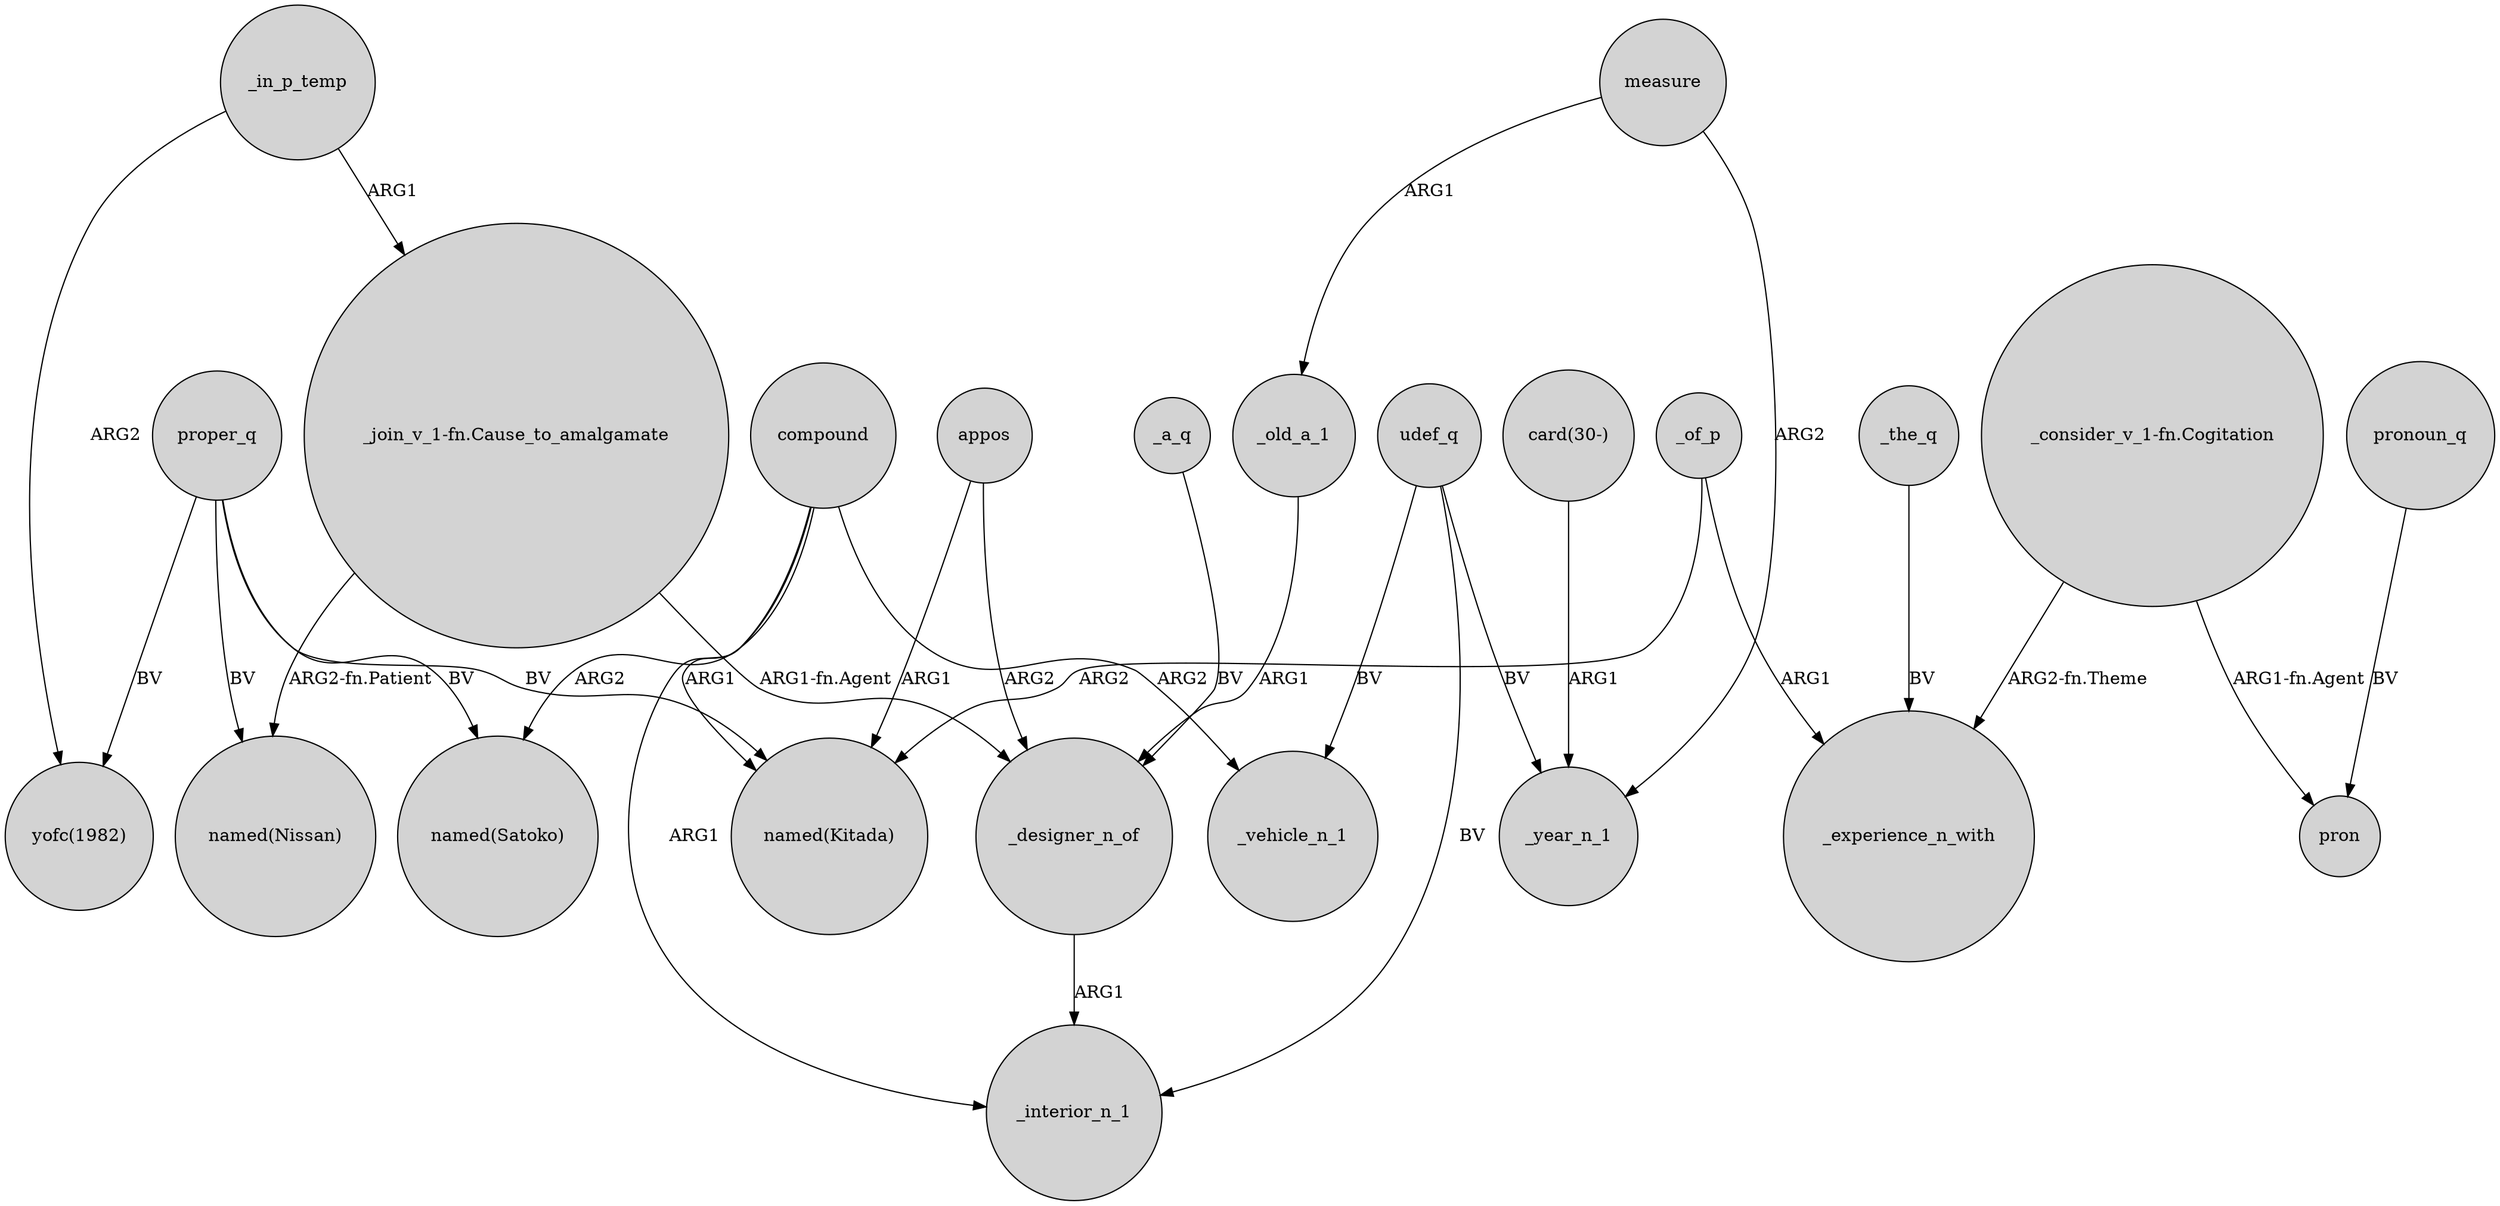 digraph {
	node [shape=circle style=filled]
	compound -> "named(Satoko)" [label=ARG2]
	proper_q -> "yofc(1982)" [label=BV]
	appos -> _designer_n_of [label=ARG2]
	"_consider_v_1-fn.Cogitation" -> pron [label="ARG1-fn.Agent"]
	_a_q -> _designer_n_of [label=BV]
	measure -> _year_n_1 [label=ARG2]
	proper_q -> "named(Kitada)" [label=BV]
	_old_a_1 -> _designer_n_of [label=ARG1]
	_in_p_temp -> "_join_v_1-fn.Cause_to_amalgamate" [label=ARG1]
	appos -> "named(Kitada)" [label=ARG1]
	"card(30-)" -> _year_n_1 [label=ARG1]
	udef_q -> _vehicle_n_1 [label=BV]
	compound -> "named(Kitada)" [label=ARG1]
	measure -> _old_a_1 [label=ARG1]
	compound -> _vehicle_n_1 [label=ARG2]
	_of_p -> "named(Kitada)" [label=ARG2]
	pronoun_q -> pron [label=BV]
	proper_q -> "named(Nissan)" [label=BV]
	"_consider_v_1-fn.Cogitation" -> _experience_n_with [label="ARG2-fn.Theme"]
	compound -> _interior_n_1 [label=ARG1]
	_in_p_temp -> "yofc(1982)" [label=ARG2]
	_the_q -> _experience_n_with [label=BV]
	udef_q -> _year_n_1 [label=BV]
	"_join_v_1-fn.Cause_to_amalgamate" -> _designer_n_of [label="ARG1-fn.Agent"]
	udef_q -> _interior_n_1 [label=BV]
	proper_q -> "named(Satoko)" [label=BV]
	_of_p -> _experience_n_with [label=ARG1]
	"_join_v_1-fn.Cause_to_amalgamate" -> "named(Nissan)" [label="ARG2-fn.Patient"]
	_designer_n_of -> _interior_n_1 [label=ARG1]
}
